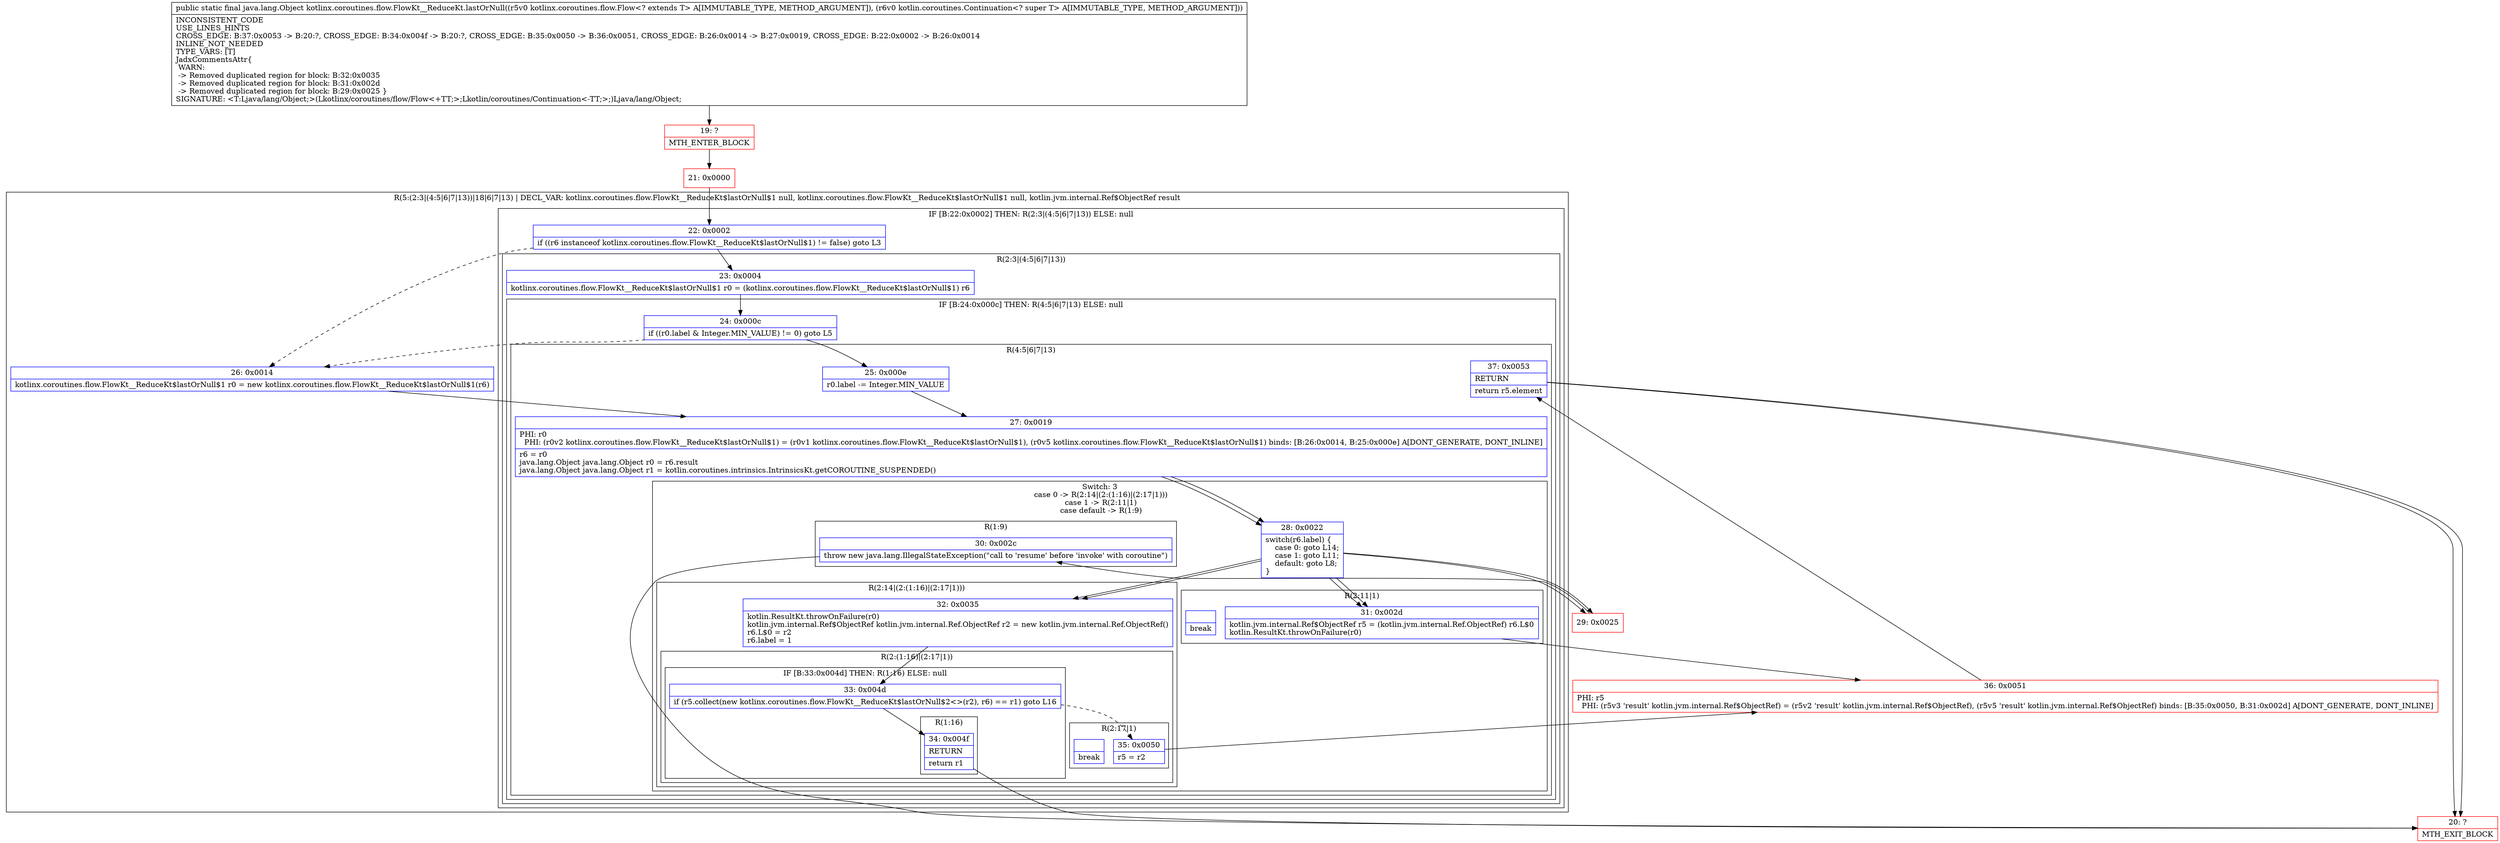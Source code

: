 digraph "CFG forkotlinx.coroutines.flow.FlowKt__ReduceKt.lastOrNull(Lkotlinx\/coroutines\/flow\/Flow;Lkotlin\/coroutines\/Continuation;)Ljava\/lang\/Object;" {
subgraph cluster_Region_2096623543 {
label = "R(5:(2:3|(4:5|6|7|13))|18|6|7|13) | DECL_VAR: kotlinx.coroutines.flow.FlowKt__ReduceKt$lastOrNull$1 null, kotlinx.coroutines.flow.FlowKt__ReduceKt$lastOrNull$1 null, kotlin.jvm.internal.Ref$ObjectRef result\l";
node [shape=record,color=blue];
subgraph cluster_IfRegion_1317424101 {
label = "IF [B:22:0x0002] THEN: R(2:3|(4:5|6|7|13)) ELSE: null";
node [shape=record,color=blue];
Node_22 [shape=record,label="{22\:\ 0x0002|if ((r6 instanceof kotlinx.coroutines.flow.FlowKt__ReduceKt$lastOrNull$1) != false) goto L3\l}"];
subgraph cluster_Region_1730909439 {
label = "R(2:3|(4:5|6|7|13))";
node [shape=record,color=blue];
Node_23 [shape=record,label="{23\:\ 0x0004|kotlinx.coroutines.flow.FlowKt__ReduceKt$lastOrNull$1 r0 = (kotlinx.coroutines.flow.FlowKt__ReduceKt$lastOrNull$1) r6\l}"];
subgraph cluster_IfRegion_1605909444 {
label = "IF [B:24:0x000c] THEN: R(4:5|6|7|13) ELSE: null";
node [shape=record,color=blue];
Node_24 [shape=record,label="{24\:\ 0x000c|if ((r0.label & Integer.MIN_VALUE) != 0) goto L5\l}"];
subgraph cluster_Region_1690817373 {
label = "R(4:5|6|7|13)";
node [shape=record,color=blue];
Node_25 [shape=record,label="{25\:\ 0x000e|r0.label \-= Integer.MIN_VALUE\l}"];
Node_27 [shape=record,label="{27\:\ 0x0019|PHI: r0 \l  PHI: (r0v2 kotlinx.coroutines.flow.FlowKt__ReduceKt$lastOrNull$1) = (r0v1 kotlinx.coroutines.flow.FlowKt__ReduceKt$lastOrNull$1), (r0v5 kotlinx.coroutines.flow.FlowKt__ReduceKt$lastOrNull$1) binds: [B:26:0x0014, B:25:0x000e] A[DONT_GENERATE, DONT_INLINE]\l|r6 = r0\ljava.lang.Object java.lang.Object r0 = r6.result\ljava.lang.Object java.lang.Object r1 = kotlin.coroutines.intrinsics.IntrinsicsKt.getCOROUTINE_SUSPENDED()\l}"];
subgraph cluster_SwitchRegion_1727018403 {
label = "Switch: 3
 case 0 -> R(2:14|(2:(1:16)|(2:17|1)))
 case 1 -> R(2:11|1)
 case default -> R(1:9)";
node [shape=record,color=blue];
Node_28 [shape=record,label="{28\:\ 0x0022|switch(r6.label) \{\l    case 0: goto L14;\l    case 1: goto L11;\l    default: goto L8;\l\}\l}"];
subgraph cluster_Region_624555165 {
label = "R(2:14|(2:(1:16)|(2:17|1)))";
node [shape=record,color=blue];
Node_32 [shape=record,label="{32\:\ 0x0035|kotlin.ResultKt.throwOnFailure(r0)\lkotlin.jvm.internal.Ref$ObjectRef kotlin.jvm.internal.Ref.ObjectRef r2 = new kotlin.jvm.internal.Ref.ObjectRef()\lr6.L$0 = r2\lr6.label = 1\l}"];
subgraph cluster_Region_1455176407 {
label = "R(2:(1:16)|(2:17|1))";
node [shape=record,color=blue];
subgraph cluster_IfRegion_504234153 {
label = "IF [B:33:0x004d] THEN: R(1:16) ELSE: null";
node [shape=record,color=blue];
Node_33 [shape=record,label="{33\:\ 0x004d|if (r5.collect(new kotlinx.coroutines.flow.FlowKt__ReduceKt$lastOrNull$2\<\>(r2), r6) == r1) goto L16\l}"];
subgraph cluster_Region_1229232358 {
label = "R(1:16)";
node [shape=record,color=blue];
Node_34 [shape=record,label="{34\:\ 0x004f|RETURN\l|return r1\l}"];
}
}
subgraph cluster_Region_656523823 {
label = "R(2:17|1)";
node [shape=record,color=blue];
Node_35 [shape=record,label="{35\:\ 0x0050|r5 = r2\l}"];
Node_InsnContainer_12891172 [shape=record,label="{|break\l}"];
}
}
}
subgraph cluster_Region_1149854990 {
label = "R(2:11|1)";
node [shape=record,color=blue];
Node_31 [shape=record,label="{31\:\ 0x002d|kotlin.jvm.internal.Ref$ObjectRef r5 = (kotlin.jvm.internal.Ref.ObjectRef) r6.L$0\lkotlin.ResultKt.throwOnFailure(r0)\l}"];
Node_InsnContainer_2095124154 [shape=record,label="{|break\l}"];
}
subgraph cluster_Region_1645833465 {
label = "R(1:9)";
node [shape=record,color=blue];
Node_30 [shape=record,label="{30\:\ 0x002c|throw new java.lang.IllegalStateException(\"call to 'resume' before 'invoke' with coroutine\")\l}"];
}
}
Node_37 [shape=record,label="{37\:\ 0x0053|RETURN\l|return r5.element\l}"];
}
}
}
}
Node_26 [shape=record,label="{26\:\ 0x0014|kotlinx.coroutines.flow.FlowKt__ReduceKt$lastOrNull$1 r0 = new kotlinx.coroutines.flow.FlowKt__ReduceKt$lastOrNull$1(r6)\l}"];
Node_27 [shape=record,label="{27\:\ 0x0019|PHI: r0 \l  PHI: (r0v2 kotlinx.coroutines.flow.FlowKt__ReduceKt$lastOrNull$1) = (r0v1 kotlinx.coroutines.flow.FlowKt__ReduceKt$lastOrNull$1), (r0v5 kotlinx.coroutines.flow.FlowKt__ReduceKt$lastOrNull$1) binds: [B:26:0x0014, B:25:0x000e] A[DONT_GENERATE, DONT_INLINE]\l|r6 = r0\ljava.lang.Object java.lang.Object r0 = r6.result\ljava.lang.Object java.lang.Object r1 = kotlin.coroutines.intrinsics.IntrinsicsKt.getCOROUTINE_SUSPENDED()\l}"];
subgraph cluster_SwitchRegion_598936849 {
label = "Switch: 0";
node [shape=record,color=blue];
Node_28 [shape=record,label="{28\:\ 0x0022|switch(r6.label) \{\l    case 0: goto L14;\l    case 1: goto L11;\l    default: goto L8;\l\}\l}"];
}
Node_37 [shape=record,label="{37\:\ 0x0053|RETURN\l|return r5.element\l}"];
}
Node_19 [shape=record,color=red,label="{19\:\ ?|MTH_ENTER_BLOCK\l}"];
Node_21 [shape=record,color=red,label="{21\:\ 0x0000}"];
Node_29 [shape=record,color=red,label="{29\:\ 0x0025}"];
Node_20 [shape=record,color=red,label="{20\:\ ?|MTH_EXIT_BLOCK\l}"];
Node_36 [shape=record,color=red,label="{36\:\ 0x0051|PHI: r5 \l  PHI: (r5v3 'result' kotlin.jvm.internal.Ref$ObjectRef) = (r5v2 'result' kotlin.jvm.internal.Ref$ObjectRef), (r5v5 'result' kotlin.jvm.internal.Ref$ObjectRef) binds: [B:35:0x0050, B:31:0x002d] A[DONT_GENERATE, DONT_INLINE]\l}"];
MethodNode[shape=record,label="{public static final java.lang.Object kotlinx.coroutines.flow.FlowKt__ReduceKt.lastOrNull((r5v0 kotlinx.coroutines.flow.Flow\<? extends T\> A[IMMUTABLE_TYPE, METHOD_ARGUMENT]), (r6v0 kotlin.coroutines.Continuation\<? super T\> A[IMMUTABLE_TYPE, METHOD_ARGUMENT]))  | INCONSISTENT_CODE\lUSE_LINES_HINTS\lCROSS_EDGE: B:37:0x0053 \-\> B:20:?, CROSS_EDGE: B:34:0x004f \-\> B:20:?, CROSS_EDGE: B:35:0x0050 \-\> B:36:0x0051, CROSS_EDGE: B:26:0x0014 \-\> B:27:0x0019, CROSS_EDGE: B:22:0x0002 \-\> B:26:0x0014\lINLINE_NOT_NEEDED\lTYPE_VARS: [T]\lJadxCommentsAttr\{\l WARN: \l \-\> Removed duplicated region for block: B:32:0x0035 \l \-\> Removed duplicated region for block: B:31:0x002d \l \-\> Removed duplicated region for block: B:29:0x0025 \}\lSIGNATURE: \<T:Ljava\/lang\/Object;\>(Lkotlinx\/coroutines\/flow\/Flow\<+TT;\>;Lkotlin\/coroutines\/Continuation\<\-TT;\>;)Ljava\/lang\/Object;\l}"];
MethodNode -> Node_19;Node_22 -> Node_23;
Node_22 -> Node_26[style=dashed];
Node_23 -> Node_24;
Node_24 -> Node_25;
Node_24 -> Node_26[style=dashed];
Node_25 -> Node_27;
Node_27 -> Node_28;
Node_28 -> Node_29;
Node_28 -> Node_31;
Node_28 -> Node_32;
Node_32 -> Node_33;
Node_33 -> Node_34;
Node_33 -> Node_35[style=dashed];
Node_34 -> Node_20;
Node_35 -> Node_36;
Node_31 -> Node_36;
Node_30 -> Node_20;
Node_37 -> Node_20;
Node_26 -> Node_27;
Node_27 -> Node_28;
Node_28 -> Node_29;
Node_28 -> Node_31;
Node_28 -> Node_32;
Node_37 -> Node_20;
Node_19 -> Node_21;
Node_21 -> Node_22;
Node_29 -> Node_30;
Node_36 -> Node_37;
}


